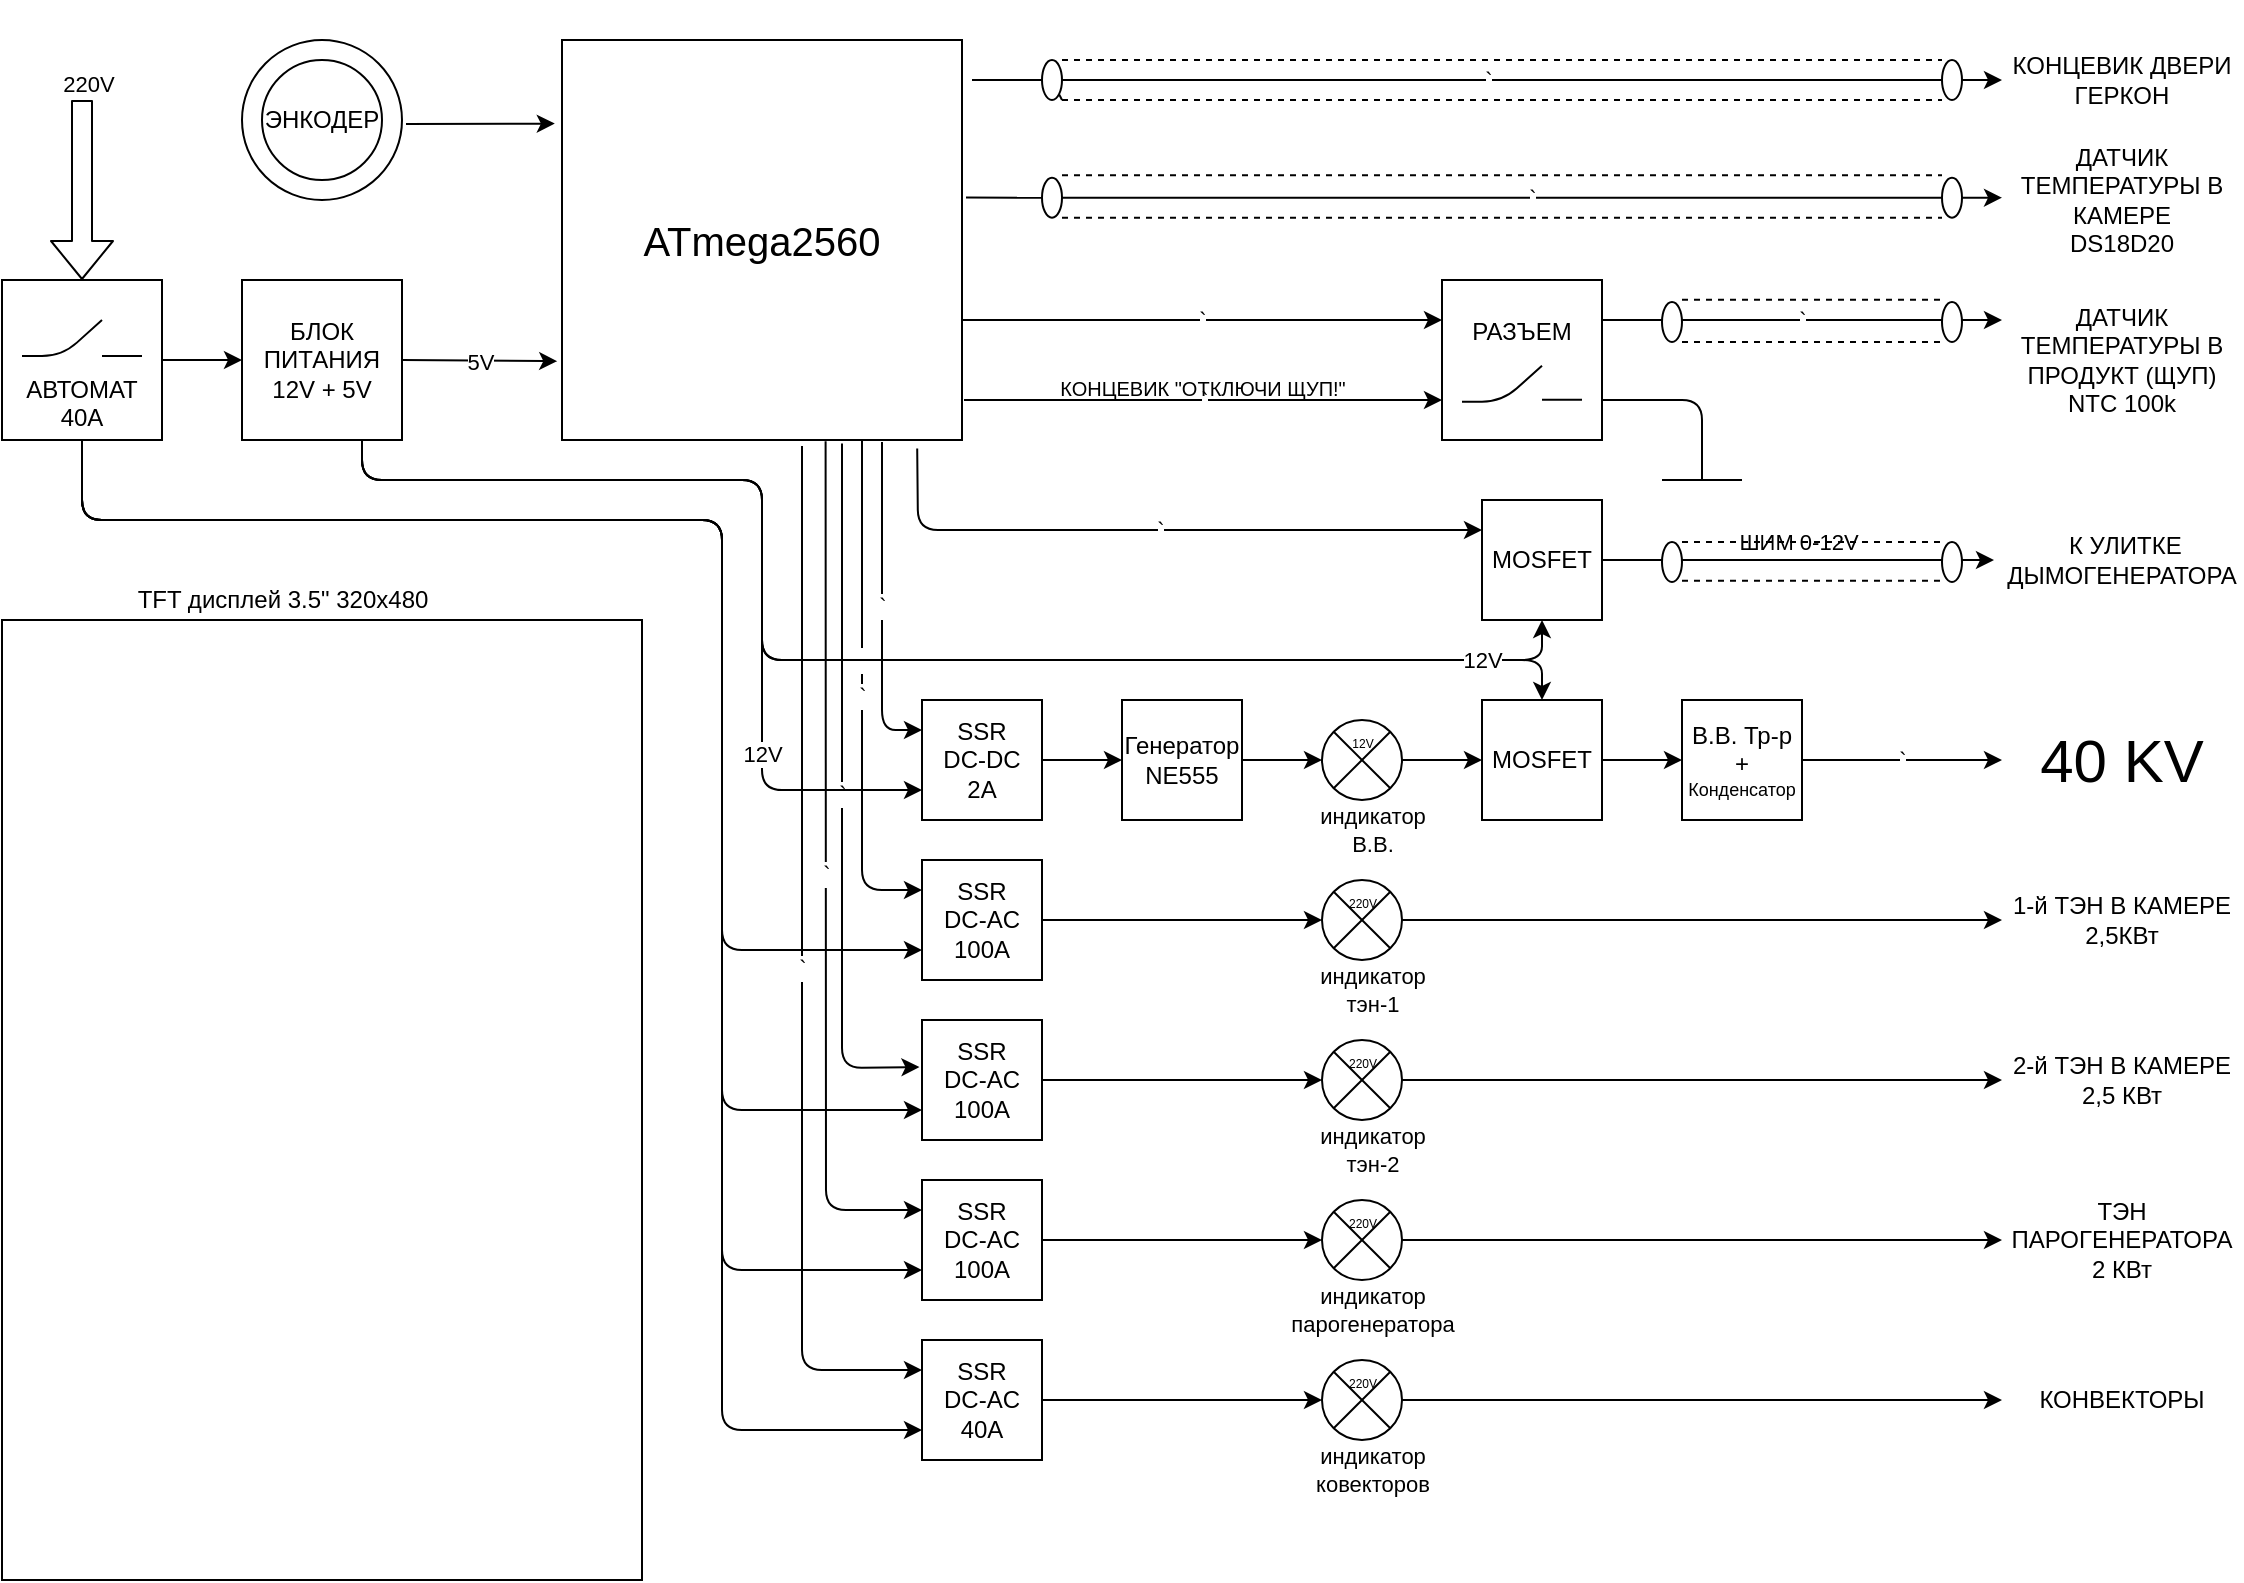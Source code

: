 <mxfile version="14.9.2" type="github">
  <diagram id="9jheEHDDxWndXmeWKkwG" name="Page-1">
    <mxGraphModel dx="1673" dy="840" grid="1" gridSize="10" guides="1" tooltips="1" connect="1" arrows="1" fold="1" page="1" pageScale="1" pageWidth="1169" pageHeight="827" math="0" shadow="0">
      <root>
        <mxCell id="0" />
        <mxCell id="1" parent="0" />
        <mxCell id="J9gdxeYjHLM6oxPjCNeX-1" value="&lt;div&gt;SSR&lt;/div&gt;&lt;div&gt;DC-AC&lt;/div&gt;&lt;div&gt;40A&lt;br&gt;&lt;/div&gt;" style="whiteSpace=wrap;html=1;aspect=fixed;" vertex="1" parent="1">
          <mxGeometry x="500" y="680" width="60" height="60" as="geometry" />
        </mxCell>
        <mxCell id="J9gdxeYjHLM6oxPjCNeX-32" value="&lt;div&gt;220V&lt;/div&gt;" style="edgeLabel;html=1;align=center;verticalAlign=middle;resizable=0;points=[];rotation=0;" vertex="1" connectable="0" parent="1">
          <mxGeometry x="60.003" y="50" as="geometry">
            <mxPoint x="23" y="2.0" as="offset" />
          </mxGeometry>
        </mxCell>
        <mxCell id="J9gdxeYjHLM6oxPjCNeX-36" value="" style="verticalLabelPosition=bottom;verticalAlign=top;html=1;shape=mxgraph.flowchart.or;" vertex="1" parent="1">
          <mxGeometry x="700" y="690" width="40" height="40" as="geometry" />
        </mxCell>
        <mxCell id="J9gdxeYjHLM6oxPjCNeX-37" value="&lt;div&gt;&lt;br&gt;&lt;/div&gt;&lt;div&gt;&lt;br&gt;&lt;/div&gt;&lt;div&gt;&lt;br&gt;&lt;/div&gt;&lt;div&gt;АВТОМАТ&lt;/div&gt;&lt;div&gt;40А&lt;br&gt;&lt;/div&gt;" style="whiteSpace=wrap;html=1;aspect=fixed;" vertex="1" parent="1">
          <mxGeometry x="40" y="150" width="80" height="80" as="geometry" />
        </mxCell>
        <mxCell id="J9gdxeYjHLM6oxPjCNeX-38" value="" style="endArrow=none;html=1;" edge="1" parent="1">
          <mxGeometry width="50" height="50" relative="1" as="geometry">
            <mxPoint x="50" y="188" as="sourcePoint" />
            <mxPoint x="90" y="170" as="targetPoint" />
            <Array as="points">
              <mxPoint x="70" y="188" />
            </Array>
          </mxGeometry>
        </mxCell>
        <mxCell id="J9gdxeYjHLM6oxPjCNeX-39" value="" style="endArrow=none;html=1;" edge="1" parent="1">
          <mxGeometry width="50" height="50" relative="1" as="geometry">
            <mxPoint x="90" y="188" as="sourcePoint" />
            <mxPoint x="110" y="188" as="targetPoint" />
            <Array as="points" />
          </mxGeometry>
        </mxCell>
        <mxCell id="J9gdxeYjHLM6oxPjCNeX-43" value="&lt;div&gt;БЛОК ПИТАНИЯ 12V + 5V&lt;/div&gt;" style="whiteSpace=wrap;html=1;aspect=fixed;" vertex="1" parent="1">
          <mxGeometry x="160" y="150" width="80" height="80" as="geometry" />
        </mxCell>
        <mxCell id="J9gdxeYjHLM6oxPjCNeX-44" value="&lt;div&gt;&lt;br&gt;&lt;/div&gt;&lt;div&gt;&lt;br&gt;&lt;/div&gt;&lt;div&gt;РАЗЪЕМ&lt;/div&gt;&lt;div&gt;&lt;br&gt;&lt;/div&gt;&lt;div&gt;&lt;br&gt;&lt;/div&gt;&lt;div&gt;&lt;br&gt;&lt;/div&gt;&lt;div&gt;&lt;br&gt;&lt;/div&gt;" style="whiteSpace=wrap;html=1;aspect=fixed;" vertex="1" parent="1">
          <mxGeometry x="760" y="150" width="80" height="80" as="geometry" />
        </mxCell>
        <mxCell id="J9gdxeYjHLM6oxPjCNeX-45" value="" style="endArrow=none;html=1;" edge="1" parent="1">
          <mxGeometry width="50" height="50" relative="1" as="geometry">
            <mxPoint x="770" y="210.82" as="sourcePoint" />
            <mxPoint x="810" y="192.82" as="targetPoint" />
            <Array as="points">
              <mxPoint x="790" y="210.82" />
            </Array>
          </mxGeometry>
        </mxCell>
        <mxCell id="J9gdxeYjHLM6oxPjCNeX-46" value="" style="endArrow=none;html=1;" edge="1" parent="1">
          <mxGeometry width="50" height="50" relative="1" as="geometry">
            <mxPoint x="810" y="209.82" as="sourcePoint" />
            <mxPoint x="830" y="209.82" as="targetPoint" />
            <Array as="points" />
          </mxGeometry>
        </mxCell>
        <mxCell id="J9gdxeYjHLM6oxPjCNeX-54" value="" style="endArrow=classic;html=1;exitX=1;exitY=0.5;exitDx=0;exitDy=0;entryX=0;entryY=0.5;entryDx=0;entryDy=0;entryPerimeter=0;" edge="1" parent="1" source="J9gdxeYjHLM6oxPjCNeX-1" target="J9gdxeYjHLM6oxPjCNeX-36">
          <mxGeometry width="50" height="50" relative="1" as="geometry">
            <mxPoint x="550" y="440" as="sourcePoint" />
            <mxPoint x="600" y="390" as="targetPoint" />
          </mxGeometry>
        </mxCell>
        <mxCell id="J9gdxeYjHLM6oxPjCNeX-55" value="" style="endArrow=classic;html=1;exitX=1;exitY=0.5;exitDx=0;exitDy=0;exitPerimeter=0;entryX=0;entryY=0.5;entryDx=0;entryDy=0;" edge="1" parent="1" source="J9gdxeYjHLM6oxPjCNeX-36" target="J9gdxeYjHLM6oxPjCNeX-82">
          <mxGeometry width="50" height="50" relative="1" as="geometry">
            <mxPoint x="550" y="440" as="sourcePoint" />
            <mxPoint x="1040" y="760" as="targetPoint" />
          </mxGeometry>
        </mxCell>
        <mxCell id="J9gdxeYjHLM6oxPjCNeX-56" value="&lt;div&gt;SSR&lt;/div&gt;&lt;div&gt;DC-AC&lt;/div&gt;&lt;div&gt;100A&lt;br&gt;&lt;/div&gt;" style="whiteSpace=wrap;html=1;aspect=fixed;" vertex="1" parent="1">
          <mxGeometry x="500" y="600" width="60" height="60" as="geometry" />
        </mxCell>
        <mxCell id="J9gdxeYjHLM6oxPjCNeX-57" value="" style="verticalLabelPosition=bottom;verticalAlign=top;html=1;shape=mxgraph.flowchart.or;" vertex="1" parent="1">
          <mxGeometry x="700" y="610" width="40" height="40" as="geometry" />
        </mxCell>
        <mxCell id="J9gdxeYjHLM6oxPjCNeX-58" value="" style="endArrow=classic;html=1;exitX=1;exitY=0.5;exitDx=0;exitDy=0;entryX=0;entryY=0.5;entryDx=0;entryDy=0;entryPerimeter=0;" edge="1" parent="1" source="J9gdxeYjHLM6oxPjCNeX-56" target="J9gdxeYjHLM6oxPjCNeX-57">
          <mxGeometry width="50" height="50" relative="1" as="geometry">
            <mxPoint x="460" y="350" as="sourcePoint" />
            <mxPoint x="510" y="300" as="targetPoint" />
          </mxGeometry>
        </mxCell>
        <mxCell id="J9gdxeYjHLM6oxPjCNeX-59" value="" style="endArrow=classic;html=1;exitX=1;exitY=0.5;exitDx=0;exitDy=0;exitPerimeter=0;entryX=0;entryY=0.5;entryDx=0;entryDy=0;" edge="1" parent="1" source="J9gdxeYjHLM6oxPjCNeX-57" target="J9gdxeYjHLM6oxPjCNeX-83">
          <mxGeometry width="50" height="50" relative="1" as="geometry">
            <mxPoint x="460" y="350" as="sourcePoint" />
            <mxPoint x="1040" y="670" as="targetPoint" />
          </mxGeometry>
        </mxCell>
        <mxCell id="J9gdxeYjHLM6oxPjCNeX-60" value="&lt;div&gt;SSR&lt;/div&gt;&lt;div&gt;DC-AC&lt;/div&gt;&lt;div&gt;100A&lt;br&gt;&lt;/div&gt;" style="whiteSpace=wrap;html=1;aspect=fixed;" vertex="1" parent="1">
          <mxGeometry x="500" y="520" width="60" height="60" as="geometry" />
        </mxCell>
        <mxCell id="J9gdxeYjHLM6oxPjCNeX-61" value="" style="verticalLabelPosition=bottom;verticalAlign=top;html=1;shape=mxgraph.flowchart.or;" vertex="1" parent="1">
          <mxGeometry x="700" y="530" width="40" height="40" as="geometry" />
        </mxCell>
        <mxCell id="J9gdxeYjHLM6oxPjCNeX-62" value="" style="endArrow=classic;html=1;exitX=1;exitY=0.5;exitDx=0;exitDy=0;entryX=0;entryY=0.5;entryDx=0;entryDy=0;entryPerimeter=0;" edge="1" parent="1" source="J9gdxeYjHLM6oxPjCNeX-60" target="J9gdxeYjHLM6oxPjCNeX-61">
          <mxGeometry width="50" height="50" relative="1" as="geometry">
            <mxPoint x="375" y="260" as="sourcePoint" />
            <mxPoint x="425" y="210" as="targetPoint" />
          </mxGeometry>
        </mxCell>
        <mxCell id="J9gdxeYjHLM6oxPjCNeX-63" value="" style="endArrow=classic;html=1;exitX=1;exitY=0.5;exitDx=0;exitDy=0;exitPerimeter=0;entryX=0;entryY=0.5;entryDx=0;entryDy=0;" edge="1" parent="1" source="J9gdxeYjHLM6oxPjCNeX-61" target="J9gdxeYjHLM6oxPjCNeX-80">
          <mxGeometry width="50" height="50" relative="1" as="geometry">
            <mxPoint x="375" y="260" as="sourcePoint" />
            <mxPoint x="1040" y="580" as="targetPoint" />
          </mxGeometry>
        </mxCell>
        <mxCell id="J9gdxeYjHLM6oxPjCNeX-64" value="&lt;div&gt;SSR&lt;/div&gt;&lt;div&gt;DC-AC&lt;/div&gt;&lt;div&gt;100A&lt;br&gt;&lt;/div&gt;" style="whiteSpace=wrap;html=1;aspect=fixed;" vertex="1" parent="1">
          <mxGeometry x="500" y="440" width="60" height="60" as="geometry" />
        </mxCell>
        <mxCell id="J9gdxeYjHLM6oxPjCNeX-65" value="" style="verticalLabelPosition=bottom;verticalAlign=top;html=1;shape=mxgraph.flowchart.or;" vertex="1" parent="1">
          <mxGeometry x="700" y="450" width="40" height="40" as="geometry" />
        </mxCell>
        <mxCell id="J9gdxeYjHLM6oxPjCNeX-66" value="" style="endArrow=classic;html=1;exitX=1;exitY=0.5;exitDx=0;exitDy=0;entryX=0;entryY=0.5;entryDx=0;entryDy=0;entryPerimeter=0;" edge="1" parent="1" source="J9gdxeYjHLM6oxPjCNeX-64" target="J9gdxeYjHLM6oxPjCNeX-65">
          <mxGeometry width="50" height="50" relative="1" as="geometry">
            <mxPoint x="290" y="170" as="sourcePoint" />
            <mxPoint x="340" y="120" as="targetPoint" />
          </mxGeometry>
        </mxCell>
        <mxCell id="J9gdxeYjHLM6oxPjCNeX-67" value="" style="endArrow=classic;html=1;exitX=1;exitY=0.5;exitDx=0;exitDy=0;exitPerimeter=0;entryX=0;entryY=0.5;entryDx=0;entryDy=0;" edge="1" parent="1" source="J9gdxeYjHLM6oxPjCNeX-65" target="J9gdxeYjHLM6oxPjCNeX-81">
          <mxGeometry width="50" height="50" relative="1" as="geometry">
            <mxPoint x="290" y="170" as="sourcePoint" />
            <mxPoint x="1040" y="490" as="targetPoint" />
          </mxGeometry>
        </mxCell>
        <mxCell id="J9gdxeYjHLM6oxPjCNeX-68" value="&lt;div&gt;SSR&lt;/div&gt;&lt;div&gt;DC-DC&lt;/div&gt;&lt;div&gt;2A&lt;br&gt;&lt;/div&gt;" style="whiteSpace=wrap;html=1;aspect=fixed;" vertex="1" parent="1">
          <mxGeometry x="500" y="360" width="60" height="60" as="geometry" />
        </mxCell>
        <mxCell id="J9gdxeYjHLM6oxPjCNeX-69" value="" style="verticalLabelPosition=bottom;verticalAlign=top;html=1;shape=mxgraph.flowchart.or;" vertex="1" parent="1">
          <mxGeometry x="700" y="370" width="40" height="40" as="geometry" />
        </mxCell>
        <mxCell id="J9gdxeYjHLM6oxPjCNeX-70" value="" style="endArrow=classic;html=1;exitX=1;exitY=0.5;exitDx=0;exitDy=0;entryX=0;entryY=0.5;entryDx=0;entryDy=0;" edge="1" parent="1" source="J9gdxeYjHLM6oxPjCNeX-68" target="J9gdxeYjHLM6oxPjCNeX-175">
          <mxGeometry width="50" height="50" relative="1" as="geometry">
            <mxPoint x="270" y="80" as="sourcePoint" />
            <mxPoint x="590" y="360" as="targetPoint" />
          </mxGeometry>
        </mxCell>
        <mxCell id="J9gdxeYjHLM6oxPjCNeX-71" value="" style="endArrow=classic;html=1;exitX=1;exitY=0.5;exitDx=0;exitDy=0;exitPerimeter=0;entryX=0;entryY=0.5;entryDx=0;entryDy=0;" edge="1" parent="1" source="J9gdxeYjHLM6oxPjCNeX-69" target="J9gdxeYjHLM6oxPjCNeX-72">
          <mxGeometry width="50" height="50" relative="1" as="geometry">
            <mxPoint x="200" y="80" as="sourcePoint" />
            <mxPoint x="690.0" y="400" as="targetPoint" />
          </mxGeometry>
        </mxCell>
        <mxCell id="J9gdxeYjHLM6oxPjCNeX-177" value="" style="edgeStyle=orthogonalEdgeStyle;rounded=0;orthogonalLoop=1;jettySize=auto;html=1;" edge="1" parent="1" source="J9gdxeYjHLM6oxPjCNeX-72" target="J9gdxeYjHLM6oxPjCNeX-73">
          <mxGeometry relative="1" as="geometry" />
        </mxCell>
        <mxCell id="J9gdxeYjHLM6oxPjCNeX-72" value="MOSFET" style="whiteSpace=wrap;html=1;aspect=fixed;" vertex="1" parent="1">
          <mxGeometry x="780" y="360" width="60" height="60" as="geometry" />
        </mxCell>
        <mxCell id="J9gdxeYjHLM6oxPjCNeX-73" value="&lt;div&gt;&lt;font style=&quot;font-size: 12px&quot;&gt;В.В. Тр-р&lt;/font&gt;&lt;/div&gt;&lt;div&gt;&lt;font style=&quot;font-size: 12px&quot;&gt;+&lt;/font&gt;&lt;/div&gt;&lt;div style=&quot;font-size: 9px&quot;&gt;&lt;font style=&quot;font-size: 9px&quot;&gt;Конденсатор&lt;/font&gt;&lt;/div&gt;" style="whiteSpace=wrap;html=1;aspect=fixed;" vertex="1" parent="1">
          <mxGeometry x="880" y="360" width="60" height="60" as="geometry" />
        </mxCell>
        <mxCell id="J9gdxeYjHLM6oxPjCNeX-75" value="`" style="endArrow=classic;html=1;entryX=0;entryY=0.5;entryDx=0;entryDy=0;exitX=1;exitY=0.5;exitDx=0;exitDy=0;" edge="1" parent="1" source="J9gdxeYjHLM6oxPjCNeX-73" target="J9gdxeYjHLM6oxPjCNeX-76">
          <mxGeometry width="50" height="50" relative="1" as="geometry">
            <mxPoint x="960.0" y="399.41" as="sourcePoint" />
            <mxPoint x="1040.0" y="400" as="targetPoint" />
          </mxGeometry>
        </mxCell>
        <mxCell id="J9gdxeYjHLM6oxPjCNeX-76" value="&lt;font style=&quot;font-size: 30px&quot;&gt;40 KV&lt;/font&gt;" style="text;html=1;strokeColor=none;fillColor=none;align=center;verticalAlign=middle;whiteSpace=wrap;rounded=0;" vertex="1" parent="1">
          <mxGeometry x="1040" y="350" width="120" height="80" as="geometry" />
        </mxCell>
        <mxCell id="J9gdxeYjHLM6oxPjCNeX-77" value="&lt;div&gt;MOSFET&lt;/div&gt;" style="whiteSpace=wrap;html=1;aspect=fixed;" vertex="1" parent="1">
          <mxGeometry x="780" y="260" width="60" height="60" as="geometry" />
        </mxCell>
        <mxCell id="J9gdxeYjHLM6oxPjCNeX-78" value="&lt;font style=&quot;font-size: 12px&quot;&gt;&amp;nbsp;К УЛИТКЕ ДЫМОГЕНЕРАТОРА&lt;/font&gt;" style="text;html=1;strokeColor=none;fillColor=none;align=center;verticalAlign=middle;whiteSpace=wrap;rounded=0;" vertex="1" parent="1">
          <mxGeometry x="1040" y="250" width="120" height="80" as="geometry" />
        </mxCell>
        <mxCell id="J9gdxeYjHLM6oxPjCNeX-80" value="2-й ТЭН В КАМЕРЕ 2,5 КВт" style="text;html=1;strokeColor=none;fillColor=none;align=center;verticalAlign=middle;whiteSpace=wrap;rounded=0;" vertex="1" parent="1">
          <mxGeometry x="1040" y="510" width="120" height="80" as="geometry" />
        </mxCell>
        <mxCell id="J9gdxeYjHLM6oxPjCNeX-81" value="1-й ТЭН В КАМЕРЕ 2,5КВт" style="text;html=1;strokeColor=none;fillColor=none;align=center;verticalAlign=middle;whiteSpace=wrap;rounded=0;" vertex="1" parent="1">
          <mxGeometry x="1040" y="430" width="120" height="80" as="geometry" />
        </mxCell>
        <mxCell id="J9gdxeYjHLM6oxPjCNeX-82" value="КОНВЕКТОРЫ" style="text;html=1;strokeColor=none;fillColor=none;align=center;verticalAlign=middle;whiteSpace=wrap;rounded=0;" vertex="1" parent="1">
          <mxGeometry x="1040" y="670" width="120" height="80" as="geometry" />
        </mxCell>
        <mxCell id="J9gdxeYjHLM6oxPjCNeX-83" value="ТЭН ПАРОГЕНЕРАТОРА 2 КВт" style="text;html=1;strokeColor=none;fillColor=none;align=center;verticalAlign=middle;whiteSpace=wrap;rounded=0;" vertex="1" parent="1">
          <mxGeometry x="1040" y="590" width="120" height="80" as="geometry" />
        </mxCell>
        <mxCell id="J9gdxeYjHLM6oxPjCNeX-84" value="&lt;div&gt;&lt;font style=&quot;font-size: 12px&quot;&gt;ДАТЧИК ТЕМПЕРАТУРЫ В ПРОДУКТ (ЩУП)&lt;/font&gt;&lt;/div&gt;NTC 100k" style="text;html=1;strokeColor=none;fillColor=none;align=center;verticalAlign=middle;whiteSpace=wrap;rounded=0;" vertex="1" parent="1">
          <mxGeometry x="1040" y="150" width="120" height="80" as="geometry" />
        </mxCell>
        <mxCell id="J9gdxeYjHLM6oxPjCNeX-85" value="&lt;div&gt;ДАТЧИК ТЕМПЕРАТУРЫ В КАМЕРЕ&lt;/div&gt;&lt;div&gt;DS18D20&lt;br&gt;&lt;/div&gt;" style="text;html=1;strokeColor=none;fillColor=none;align=center;verticalAlign=middle;whiteSpace=wrap;rounded=0;" vertex="1" parent="1">
          <mxGeometry x="1040" y="70" width="120" height="80" as="geometry" />
        </mxCell>
        <mxCell id="J9gdxeYjHLM6oxPjCNeX-86" value="`" style="endArrow=classic;html=1;entryX=0;entryY=0.25;entryDx=0;entryDy=0;exitX=1;exitY=0.25;exitDx=0;exitDy=0;" edge="1" parent="1" source="J9gdxeYjHLM6oxPjCNeX-44" target="J9gdxeYjHLM6oxPjCNeX-84">
          <mxGeometry width="50" height="50" relative="1" as="geometry">
            <mxPoint x="810.0" y="98.82" as="sourcePoint" />
            <mxPoint x="1010.0" y="99.38" as="targetPoint" />
          </mxGeometry>
        </mxCell>
        <mxCell id="J9gdxeYjHLM6oxPjCNeX-87" value="" style="endArrow=none;html=1;exitX=1;exitY=0.75;exitDx=0;exitDy=0;" edge="1" parent="1" source="J9gdxeYjHLM6oxPjCNeX-44">
          <mxGeometry width="50" height="50" relative="1" as="geometry">
            <mxPoint x="860" y="230" as="sourcePoint" />
            <mxPoint x="890" y="250" as="targetPoint" />
            <Array as="points">
              <mxPoint x="890" y="210" />
            </Array>
          </mxGeometry>
        </mxCell>
        <mxCell id="J9gdxeYjHLM6oxPjCNeX-88" value="" style="endArrow=none;html=1;" edge="1" parent="1">
          <mxGeometry width="50" height="50" relative="1" as="geometry">
            <mxPoint x="870" y="250" as="sourcePoint" />
            <mxPoint x="910" y="250" as="targetPoint" />
          </mxGeometry>
        </mxCell>
        <mxCell id="J9gdxeYjHLM6oxPjCNeX-99" value="&lt;font style=&quot;font-size: 20px&quot;&gt;ATmega2560&lt;/font&gt;" style="whiteSpace=wrap;html=1;aspect=fixed;" vertex="1" parent="1">
          <mxGeometry x="320" y="30" width="200" height="200" as="geometry" />
        </mxCell>
        <mxCell id="J9gdxeYjHLM6oxPjCNeX-100" value="`" style="endArrow=classic;html=1;entryX=0;entryY=0.5;entryDx=0;entryDy=0;startArrow=none;" edge="1" parent="1" source="J9gdxeYjHLM6oxPjCNeX-158">
          <mxGeometry width="50" height="50" relative="1" as="geometry">
            <mxPoint x="522" y="108.82" as="sourcePoint" />
            <mxPoint x="1040.0" y="108.82" as="targetPoint" />
          </mxGeometry>
        </mxCell>
        <mxCell id="J9gdxeYjHLM6oxPjCNeX-102" value="`" style="endArrow=classic;html=1;entryX=0;entryY=0.5;entryDx=0;entryDy=0;" edge="1" parent="1">
          <mxGeometry width="50" height="50" relative="1" as="geometry">
            <mxPoint x="525" y="50" as="sourcePoint" />
            <mxPoint x="1040.0" y="50.0" as="targetPoint" />
          </mxGeometry>
        </mxCell>
        <mxCell id="J9gdxeYjHLM6oxPjCNeX-103" value="&lt;div&gt;КОНЦЕВИК ДВЕРИ&lt;/div&gt;&lt;div&gt;ГЕРКОН&lt;br&gt;&lt;/div&gt;" style="text;html=1;strokeColor=none;fillColor=none;align=center;verticalAlign=middle;whiteSpace=wrap;rounded=0;" vertex="1" parent="1">
          <mxGeometry x="1040" y="10" width="120" height="80" as="geometry" />
        </mxCell>
        <mxCell id="J9gdxeYjHLM6oxPjCNeX-106" value="`" style="endArrow=classic;html=1;entryX=0;entryY=0.25;entryDx=0;entryDy=0;" edge="1" parent="1" target="J9gdxeYjHLM6oxPjCNeX-44">
          <mxGeometry width="50" height="50" relative="1" as="geometry">
            <mxPoint x="520" y="170" as="sourcePoint" />
            <mxPoint x="710.0" y="170.0" as="targetPoint" />
          </mxGeometry>
        </mxCell>
        <mxCell id="J9gdxeYjHLM6oxPjCNeX-107" value="`" style="endArrow=classic;html=1;entryX=0;entryY=0.75;entryDx=0;entryDy=0;" edge="1" parent="1" target="J9gdxeYjHLM6oxPjCNeX-44">
          <mxGeometry width="50" height="50" relative="1" as="geometry">
            <mxPoint x="521" y="210" as="sourcePoint" />
            <mxPoint x="730.0" y="220.56" as="targetPoint" />
          </mxGeometry>
        </mxCell>
        <mxCell id="J9gdxeYjHLM6oxPjCNeX-108" value="`" style="endArrow=classic;html=1;entryX=0;entryY=0.25;entryDx=0;entryDy=0;exitX=0.888;exitY=1.021;exitDx=0;exitDy=0;exitPerimeter=0;" edge="1" parent="1" source="J9gdxeYjHLM6oxPjCNeX-99" target="J9gdxeYjHLM6oxPjCNeX-77">
          <mxGeometry width="50" height="50" relative="1" as="geometry">
            <mxPoint x="511.2" y="299.41" as="sourcePoint" />
            <mxPoint x="750.0" y="299.43" as="targetPoint" />
            <Array as="points">
              <mxPoint x="498" y="275" />
            </Array>
          </mxGeometry>
        </mxCell>
        <mxCell id="J9gdxeYjHLM6oxPjCNeX-109" value="`" style="endArrow=classic;html=1;entryX=0;entryY=0.25;entryDx=0;entryDy=0;" edge="1" parent="1" target="J9gdxeYjHLM6oxPjCNeX-68">
          <mxGeometry width="50" height="50" relative="1" as="geometry">
            <mxPoint x="480" y="231" as="sourcePoint" />
            <mxPoint x="368.8" y="410.02" as="targetPoint" />
            <Array as="points">
              <mxPoint x="480" y="375" />
            </Array>
          </mxGeometry>
        </mxCell>
        <mxCell id="J9gdxeYjHLM6oxPjCNeX-110" value="`" style="endArrow=classic;html=1;entryX=0;entryY=0.25;entryDx=0;entryDy=0;exitX=0.75;exitY=1;exitDx=0;exitDy=0;" edge="1" parent="1" source="J9gdxeYjHLM6oxPjCNeX-99" target="J9gdxeYjHLM6oxPjCNeX-64">
          <mxGeometry width="50" height="50" relative="1" as="geometry">
            <mxPoint x="100.0" y="530.0" as="sourcePoint" />
            <mxPoint x="338.8" y="530.02" as="targetPoint" />
            <Array as="points">
              <mxPoint x="470" y="455" />
            </Array>
          </mxGeometry>
        </mxCell>
        <mxCell id="J9gdxeYjHLM6oxPjCNeX-111" value="`" style="endArrow=classic;html=1;entryX=-0.021;entryY=0.392;entryDx=0;entryDy=0;exitX=0.7;exitY=1.009;exitDx=0;exitDy=0;exitPerimeter=0;entryPerimeter=0;" edge="1" parent="1" source="J9gdxeYjHLM6oxPjCNeX-99" target="J9gdxeYjHLM6oxPjCNeX-60">
          <mxGeometry width="50" height="50" relative="1" as="geometry">
            <mxPoint x="240.0" y="579.41" as="sourcePoint" />
            <mxPoint x="478.8" y="579.43" as="targetPoint" />
            <Array as="points">
              <mxPoint x="460" y="544" />
            </Array>
          </mxGeometry>
        </mxCell>
        <mxCell id="J9gdxeYjHLM6oxPjCNeX-112" value="`" style="endArrow=classic;html=1;entryX=0;entryY=0.25;entryDx=0;entryDy=0;exitX=0.659;exitY=1.003;exitDx=0;exitDy=0;exitPerimeter=0;" edge="1" parent="1" source="J9gdxeYjHLM6oxPjCNeX-99" target="J9gdxeYjHLM6oxPjCNeX-56">
          <mxGeometry width="50" height="50" relative="1" as="geometry">
            <mxPoint x="281.2" y="669.41" as="sourcePoint" />
            <mxPoint x="520.0" y="669.43" as="targetPoint" />
            <Array as="points">
              <mxPoint x="452" y="615" />
            </Array>
          </mxGeometry>
        </mxCell>
        <mxCell id="J9gdxeYjHLM6oxPjCNeX-113" value="`" style="endArrow=classic;html=1;entryX=0;entryY=0.25;entryDx=0;entryDy=0;exitX=0.6;exitY=1.015;exitDx=0;exitDy=0;exitPerimeter=0;" edge="1" parent="1" source="J9gdxeYjHLM6oxPjCNeX-99" target="J9gdxeYjHLM6oxPjCNeX-1">
          <mxGeometry width="50" height="50" relative="1" as="geometry">
            <mxPoint x="500.0" y="759.41" as="sourcePoint" />
            <mxPoint x="738.8" y="759.43" as="targetPoint" />
            <Array as="points">
              <mxPoint x="440" y="695" />
            </Array>
          </mxGeometry>
        </mxCell>
        <mxCell id="J9gdxeYjHLM6oxPjCNeX-120" value="" style="endArrow=classic;html=1;exitX=1;exitY=0.5;exitDx=0;exitDy=0;entryX=-0.012;entryY=0.803;entryDx=0;entryDy=0;entryPerimeter=0;" edge="1" parent="1" source="J9gdxeYjHLM6oxPjCNeX-43" target="J9gdxeYjHLM6oxPjCNeX-99">
          <mxGeometry relative="1" as="geometry">
            <mxPoint x="230" y="340" as="sourcePoint" />
            <mxPoint x="300" y="170" as="targetPoint" />
            <Array as="points" />
          </mxGeometry>
        </mxCell>
        <mxCell id="J9gdxeYjHLM6oxPjCNeX-121" value="5V" style="edgeLabel;resizable=0;html=1;align=center;verticalAlign=middle;" connectable="0" vertex="1" parent="J9gdxeYjHLM6oxPjCNeX-120">
          <mxGeometry relative="1" as="geometry" />
        </mxCell>
        <mxCell id="J9gdxeYjHLM6oxPjCNeX-123" value="" style="endArrow=classic;html=1;entryX=0;entryY=0.75;entryDx=0;entryDy=0;exitX=0.75;exitY=1;exitDx=0;exitDy=0;" edge="1" parent="1" source="J9gdxeYjHLM6oxPjCNeX-43" target="J9gdxeYjHLM6oxPjCNeX-68">
          <mxGeometry relative="1" as="geometry">
            <mxPoint x="200" y="310" as="sourcePoint" />
            <mxPoint x="277.6" y="399.41" as="targetPoint" />
            <Array as="points">
              <mxPoint x="220" y="250" />
              <mxPoint x="420" y="250" />
              <mxPoint x="420" y="405" />
            </Array>
          </mxGeometry>
        </mxCell>
        <mxCell id="J9gdxeYjHLM6oxPjCNeX-124" value="12V" style="edgeLabel;resizable=0;html=1;align=center;verticalAlign=middle;" connectable="0" vertex="1" parent="J9gdxeYjHLM6oxPjCNeX-123">
          <mxGeometry relative="1" as="geometry">
            <mxPoint y="129" as="offset" />
          </mxGeometry>
        </mxCell>
        <mxCell id="J9gdxeYjHLM6oxPjCNeX-125" value="" style="endArrow=classic;html=1;exitX=0.75;exitY=1;exitDx=0;exitDy=0;entryX=0.5;entryY=1;entryDx=0;entryDy=0;" edge="1" parent="1" source="J9gdxeYjHLM6oxPjCNeX-43" target="J9gdxeYjHLM6oxPjCNeX-77">
          <mxGeometry relative="1" as="geometry">
            <mxPoint x="560" y="320" as="sourcePoint" />
            <mxPoint x="750" y="340" as="targetPoint" />
            <Array as="points">
              <mxPoint x="220" y="250" />
              <mxPoint x="420" y="250" />
              <mxPoint x="420" y="340" />
              <mxPoint x="810" y="340" />
            </Array>
          </mxGeometry>
        </mxCell>
        <mxCell id="J9gdxeYjHLM6oxPjCNeX-126" value="&amp;nbsp;" style="edgeLabel;resizable=0;html=1;align=center;verticalAlign=middle;" connectable="0" vertex="1" parent="J9gdxeYjHLM6oxPjCNeX-125">
          <mxGeometry relative="1" as="geometry" />
        </mxCell>
        <mxCell id="J9gdxeYjHLM6oxPjCNeX-127" value="" style="endArrow=classic;html=1;entryX=0.5;entryY=0;entryDx=0;entryDy=0;exitX=0.75;exitY=1;exitDx=0;exitDy=0;" edge="1" parent="1" source="J9gdxeYjHLM6oxPjCNeX-43" target="J9gdxeYjHLM6oxPjCNeX-72">
          <mxGeometry relative="1" as="geometry">
            <mxPoint x="200" y="312" as="sourcePoint" />
            <mxPoint x="637.6" y="340" as="targetPoint" />
            <Array as="points">
              <mxPoint x="220" y="250" />
              <mxPoint x="420" y="250" />
              <mxPoint x="420" y="340" />
              <mxPoint x="810" y="340" />
            </Array>
          </mxGeometry>
        </mxCell>
        <mxCell id="J9gdxeYjHLM6oxPjCNeX-128" value="12V" style="edgeLabel;resizable=0;html=1;align=center;verticalAlign=middle;" connectable="0" vertex="1" parent="J9gdxeYjHLM6oxPjCNeX-127">
          <mxGeometry relative="1" as="geometry">
            <mxPoint x="310" as="offset" />
          </mxGeometry>
        </mxCell>
        <mxCell id="J9gdxeYjHLM6oxPjCNeX-129" value="" style="endArrow=classic;html=1;exitX=1;exitY=0.5;exitDx=0;exitDy=0;" edge="1" parent="1" source="J9gdxeYjHLM6oxPjCNeX-77">
          <mxGeometry relative="1" as="geometry">
            <mxPoint x="530" y="420" as="sourcePoint" />
            <mxPoint x="1036" y="290" as="targetPoint" />
          </mxGeometry>
        </mxCell>
        <mxCell id="J9gdxeYjHLM6oxPjCNeX-130" value="ШИМ 0-12V" style="edgeLabel;resizable=0;html=1;align=center;verticalAlign=middle;" connectable="0" vertex="1" parent="J9gdxeYjHLM6oxPjCNeX-129">
          <mxGeometry relative="1" as="geometry">
            <mxPoint y="-9" as="offset" />
          </mxGeometry>
        </mxCell>
        <mxCell id="J9gdxeYjHLM6oxPjCNeX-132" value="" style="shape=flexArrow;endArrow=classic;html=1;entryX=0.5;entryY=0;entryDx=0;entryDy=0;" edge="1" parent="1" target="J9gdxeYjHLM6oxPjCNeX-37">
          <mxGeometry width="50" height="50" relative="1" as="geometry">
            <mxPoint x="80" y="60" as="sourcePoint" />
            <mxPoint x="150" y="45" as="targetPoint" />
          </mxGeometry>
        </mxCell>
        <mxCell id="J9gdxeYjHLM6oxPjCNeX-133" value="" style="endArrow=classic;html=1;entryX=0;entryY=0.5;entryDx=0;entryDy=0;exitX=1;exitY=0.5;exitDx=0;exitDy=0;" edge="1" parent="1" source="J9gdxeYjHLM6oxPjCNeX-37" target="J9gdxeYjHLM6oxPjCNeX-43">
          <mxGeometry width="50" height="50" relative="1" as="geometry">
            <mxPoint x="130" y="500" as="sourcePoint" />
            <mxPoint x="630" y="530" as="targetPoint" />
          </mxGeometry>
        </mxCell>
        <mxCell id="J9gdxeYjHLM6oxPjCNeX-134" value="" style="endArrow=classic;html=1;entryX=0;entryY=0.75;entryDx=0;entryDy=0;" edge="1" parent="1" target="J9gdxeYjHLM6oxPjCNeX-56">
          <mxGeometry relative="1" as="geometry">
            <mxPoint x="80" y="240" as="sourcePoint" />
            <mxPoint x="240" y="489.41" as="targetPoint" />
            <Array as="points">
              <mxPoint x="80" y="270" />
              <mxPoint x="400" y="270" />
              <mxPoint x="400" y="645" />
            </Array>
          </mxGeometry>
        </mxCell>
        <mxCell id="J9gdxeYjHLM6oxPjCNeX-137" value="" style="endArrow=classic;html=1;entryX=0;entryY=0.75;entryDx=0;entryDy=0;exitX=0.5;exitY=1;exitDx=0;exitDy=0;" edge="1" parent="1" source="J9gdxeYjHLM6oxPjCNeX-37" target="J9gdxeYjHLM6oxPjCNeX-64">
          <mxGeometry relative="1" as="geometry">
            <mxPoint x="120" y="240" as="sourcePoint" />
            <mxPoint x="250" y="499.41" as="targetPoint" />
            <Array as="points">
              <mxPoint x="80" y="270" />
              <mxPoint x="400" y="270" />
              <mxPoint x="400" y="485" />
            </Array>
          </mxGeometry>
        </mxCell>
        <mxCell id="J9gdxeYjHLM6oxPjCNeX-139" value="" style="endArrow=classic;html=1;entryX=0;entryY=0.75;entryDx=0;entryDy=0;exitX=0.5;exitY=1;exitDx=0;exitDy=0;" edge="1" parent="1" source="J9gdxeYjHLM6oxPjCNeX-37" target="J9gdxeYjHLM6oxPjCNeX-60">
          <mxGeometry relative="1" as="geometry">
            <mxPoint x="150" y="340" as="sourcePoint" />
            <mxPoint x="540" y="613.82" as="targetPoint" />
            <Array as="points">
              <mxPoint x="80" y="270" />
              <mxPoint x="400" y="270" />
              <mxPoint x="400" y="565" />
            </Array>
          </mxGeometry>
        </mxCell>
        <mxCell id="J9gdxeYjHLM6oxPjCNeX-141" value="" style="endArrow=classic;html=1;entryX=0;entryY=0.75;entryDx=0;entryDy=0;exitX=0.5;exitY=1;exitDx=0;exitDy=0;" edge="1" parent="1" source="J9gdxeYjHLM6oxPjCNeX-37" target="J9gdxeYjHLM6oxPjCNeX-1">
          <mxGeometry relative="1" as="geometry">
            <mxPoint x="100" y="330" as="sourcePoint" />
            <mxPoint x="270" y="519.41" as="targetPoint" />
            <Array as="points">
              <mxPoint x="80" y="270" />
              <mxPoint x="400" y="270" />
              <mxPoint x="400" y="725" />
            </Array>
          </mxGeometry>
        </mxCell>
        <mxCell id="J9gdxeYjHLM6oxPjCNeX-144" value="" style="endArrow=none;dashed=1;html=1;startArrow=none;" edge="1" parent="1">
          <mxGeometry width="50" height="50" relative="1" as="geometry">
            <mxPoint x="570" y="60" as="sourcePoint" />
            <mxPoint x="1010" y="60" as="targetPoint" />
          </mxGeometry>
        </mxCell>
        <mxCell id="J9gdxeYjHLM6oxPjCNeX-145" value="" style="endArrow=none;dashed=1;html=1;" edge="1" parent="1">
          <mxGeometry width="50" height="50" relative="1" as="geometry">
            <mxPoint x="570" y="40" as="sourcePoint" />
            <mxPoint x="1010.0" y="40" as="targetPoint" />
          </mxGeometry>
        </mxCell>
        <mxCell id="J9gdxeYjHLM6oxPjCNeX-146" value="" style="endArrow=none;dashed=1;html=1;" edge="1" parent="1">
          <mxGeometry width="50" height="50" relative="1" as="geometry">
            <mxPoint x="570" y="97.64" as="sourcePoint" />
            <mxPoint x="1010.0" y="97.64" as="targetPoint" />
          </mxGeometry>
        </mxCell>
        <mxCell id="J9gdxeYjHLM6oxPjCNeX-147" value="" style="endArrow=none;dashed=1;html=1;" edge="1" parent="1">
          <mxGeometry width="50" height="50" relative="1" as="geometry">
            <mxPoint x="570" y="118.82" as="sourcePoint" />
            <mxPoint x="1010.0" y="118.82" as="targetPoint" />
          </mxGeometry>
        </mxCell>
        <mxCell id="J9gdxeYjHLM6oxPjCNeX-148" value="" style="endArrow=none;dashed=1;html=1;" edge="1" parent="1">
          <mxGeometry width="50" height="50" relative="1" as="geometry">
            <mxPoint x="880" y="281" as="sourcePoint" />
            <mxPoint x="1010" y="281" as="targetPoint" />
          </mxGeometry>
        </mxCell>
        <mxCell id="J9gdxeYjHLM6oxPjCNeX-149" value="" style="endArrow=none;dashed=1;html=1;" edge="1" parent="1">
          <mxGeometry width="50" height="50" relative="1" as="geometry">
            <mxPoint x="880.0" y="300.41" as="sourcePoint" />
            <mxPoint x="1010.0" y="300.41" as="targetPoint" />
          </mxGeometry>
        </mxCell>
        <mxCell id="J9gdxeYjHLM6oxPjCNeX-150" value="" style="ellipse;whiteSpace=wrap;html=1;" vertex="1" parent="1">
          <mxGeometry x="870" y="161" width="10" height="20" as="geometry" />
        </mxCell>
        <mxCell id="J9gdxeYjHLM6oxPjCNeX-152" value="" style="endArrow=none;dashed=1;html=1;" edge="1" parent="1">
          <mxGeometry width="50" height="50" relative="1" as="geometry">
            <mxPoint x="570" y="60" as="sourcePoint" />
            <mxPoint x="568.536" y="57.071" as="targetPoint" />
          </mxGeometry>
        </mxCell>
        <mxCell id="J9gdxeYjHLM6oxPjCNeX-153" value="" style="ellipse;whiteSpace=wrap;html=1;" vertex="1" parent="1">
          <mxGeometry x="560" y="40" width="10" height="20" as="geometry" />
        </mxCell>
        <mxCell id="J9gdxeYjHLM6oxPjCNeX-154" value="" style="ellipse;whiteSpace=wrap;html=1;" vertex="1" parent="1">
          <mxGeometry x="1010" y="40" width="10" height="20" as="geometry" />
        </mxCell>
        <mxCell id="J9gdxeYjHLM6oxPjCNeX-155" value="" style="ellipse;whiteSpace=wrap;html=1;" vertex="1" parent="1">
          <mxGeometry x="870" y="281" width="10" height="20" as="geometry" />
        </mxCell>
        <mxCell id="J9gdxeYjHLM6oxPjCNeX-156" value="" style="ellipse;whiteSpace=wrap;html=1;" vertex="1" parent="1">
          <mxGeometry x="1010" y="281" width="10" height="20" as="geometry" />
        </mxCell>
        <mxCell id="J9gdxeYjHLM6oxPjCNeX-157" value="" style="ellipse;whiteSpace=wrap;html=1;" vertex="1" parent="1">
          <mxGeometry x="1010" y="98.82" width="10" height="20" as="geometry" />
        </mxCell>
        <mxCell id="J9gdxeYjHLM6oxPjCNeX-158" value="" style="ellipse;whiteSpace=wrap;html=1;" vertex="1" parent="1">
          <mxGeometry x="560" y="98.82" width="10" height="20" as="geometry" />
        </mxCell>
        <mxCell id="J9gdxeYjHLM6oxPjCNeX-159" value="" style="endArrow=none;html=1;entryX=0;entryY=0.5;entryDx=0;entryDy=0;exitX=1.01;exitY=0.394;exitDx=0;exitDy=0;exitPerimeter=0;" edge="1" parent="1" source="J9gdxeYjHLM6oxPjCNeX-99" target="J9gdxeYjHLM6oxPjCNeX-158">
          <mxGeometry width="50" height="50" relative="1" as="geometry">
            <mxPoint x="522" y="130" as="sourcePoint" />
            <mxPoint x="1040" y="130" as="targetPoint" />
          </mxGeometry>
        </mxCell>
        <mxCell id="J9gdxeYjHLM6oxPjCNeX-160" value="" style="endArrow=none;dashed=1;html=1;" edge="1" parent="1">
          <mxGeometry width="50" height="50" relative="1" as="geometry">
            <mxPoint x="880" y="181" as="sourcePoint" />
            <mxPoint x="1010" y="181" as="targetPoint" />
          </mxGeometry>
        </mxCell>
        <mxCell id="J9gdxeYjHLM6oxPjCNeX-161" value="" style="endArrow=none;dashed=1;html=1;" edge="1" parent="1">
          <mxGeometry width="50" height="50" relative="1" as="geometry">
            <mxPoint x="880" y="159.82" as="sourcePoint" />
            <mxPoint x="1010" y="159.82" as="targetPoint" />
          </mxGeometry>
        </mxCell>
        <mxCell id="J9gdxeYjHLM6oxPjCNeX-162" value="" style="ellipse;whiteSpace=wrap;html=1;" vertex="1" parent="1">
          <mxGeometry x="1010" y="161" width="10" height="20" as="geometry" />
        </mxCell>
        <mxCell id="J9gdxeYjHLM6oxPjCNeX-163" value="&lt;div style=&quot;font-size: 10px&quot;&gt;&lt;font style=&quot;font-size: 10px&quot;&gt;КОНЦЕВИК &quot;ОТКЛЮЧИ ЩУП!&quot;&lt;/font&gt;&lt;/div&gt;" style="text;html=1;align=center;verticalAlign=middle;resizable=0;points=[];autosize=1;strokeColor=none;" vertex="1" parent="1">
          <mxGeometry x="560" y="194" width="160" height="20" as="geometry" />
        </mxCell>
        <mxCell id="J9gdxeYjHLM6oxPjCNeX-164" value="&lt;div style=&quot;font-size: 11px&quot;&gt;&lt;font style=&quot;font-size: 11px&quot;&gt;индикатор&lt;/font&gt;&lt;/div&gt;&lt;div style=&quot;font-size: 11px&quot;&gt;&lt;font style=&quot;font-size: 11px&quot;&gt;В.В.&lt;/font&gt;&lt;/div&gt;" style="text;html=1;align=center;verticalAlign=middle;resizable=0;points=[];autosize=1;strokeColor=none;" vertex="1" parent="1">
          <mxGeometry x="690" y="410" width="70" height="30" as="geometry" />
        </mxCell>
        <mxCell id="J9gdxeYjHLM6oxPjCNeX-165" value="&lt;div style=&quot;font-size: 11px&quot;&gt;&lt;font style=&quot;font-size: 11px&quot;&gt;индикатор&lt;/font&gt;&lt;/div&gt;&lt;div style=&quot;font-size: 11px&quot;&gt;&lt;font style=&quot;font-size: 11px&quot;&gt;тэн-1&lt;/font&gt;&lt;/div&gt;" style="text;html=1;align=center;verticalAlign=middle;resizable=0;points=[];autosize=1;strokeColor=none;" vertex="1" parent="1">
          <mxGeometry x="690" y="490" width="70" height="30" as="geometry" />
        </mxCell>
        <mxCell id="J9gdxeYjHLM6oxPjCNeX-166" value="&lt;div style=&quot;font-size: 11px&quot;&gt;&lt;font style=&quot;font-size: 11px&quot;&gt;индикатор&lt;/font&gt;&lt;/div&gt;&lt;div style=&quot;font-size: 11px&quot;&gt;&lt;font style=&quot;font-size: 11px&quot;&gt;тэн-2&lt;/font&gt;&lt;/div&gt;" style="text;html=1;align=center;verticalAlign=middle;resizable=0;points=[];autosize=1;strokeColor=none;" vertex="1" parent="1">
          <mxGeometry x="690" y="570" width="70" height="30" as="geometry" />
        </mxCell>
        <mxCell id="J9gdxeYjHLM6oxPjCNeX-167" value="&lt;div style=&quot;font-size: 11px&quot;&gt;&lt;font style=&quot;font-size: 11px&quot;&gt;индикатор&lt;/font&gt;&lt;/div&gt;&lt;div style=&quot;font-size: 11px&quot;&gt;&lt;font style=&quot;font-size: 11px&quot;&gt;парогенератора&lt;br&gt;&lt;/font&gt;&lt;/div&gt;" style="text;html=1;align=center;verticalAlign=middle;resizable=0;points=[];autosize=1;strokeColor=none;" vertex="1" parent="1">
          <mxGeometry x="675" y="650" width="100" height="30" as="geometry" />
        </mxCell>
        <mxCell id="J9gdxeYjHLM6oxPjCNeX-168" value="&lt;div style=&quot;font-size: 11px&quot;&gt;&lt;font style=&quot;font-size: 11px&quot;&gt;индикатор&lt;/font&gt;&lt;/div&gt;&lt;div style=&quot;font-size: 11px&quot;&gt;&lt;font style=&quot;font-size: 11px&quot;&gt;ковекторов&lt;br&gt;&lt;/font&gt;&lt;/div&gt;" style="text;html=1;align=center;verticalAlign=middle;resizable=0;points=[];autosize=1;strokeColor=none;" vertex="1" parent="1">
          <mxGeometry x="690" y="730" width="70" height="30" as="geometry" />
        </mxCell>
        <mxCell id="J9gdxeYjHLM6oxPjCNeX-170" value="" style="endArrow=classic;html=1;entryX=-0.018;entryY=0.209;entryDx=0;entryDy=0;entryPerimeter=0;" edge="1" parent="1" target="J9gdxeYjHLM6oxPjCNeX-99">
          <mxGeometry width="50" height="50" relative="1" as="geometry">
            <mxPoint x="242" y="72" as="sourcePoint" />
            <mxPoint x="290" y="230" as="targetPoint" />
          </mxGeometry>
        </mxCell>
        <mxCell id="J9gdxeYjHLM6oxPjCNeX-171" value="" style="ellipse;whiteSpace=wrap;html=1;aspect=fixed;" vertex="1" parent="1">
          <mxGeometry x="160" y="30" width="80" height="80" as="geometry" />
        </mxCell>
        <mxCell id="J9gdxeYjHLM6oxPjCNeX-175" value="&lt;div&gt;Генератор&lt;/div&gt;&lt;div&gt;NE555&lt;/div&gt;" style="whiteSpace=wrap;html=1;aspect=fixed;" vertex="1" parent="1">
          <mxGeometry x="600" y="360" width="60" height="60" as="geometry" />
        </mxCell>
        <mxCell id="J9gdxeYjHLM6oxPjCNeX-178" value="" style="endArrow=classic;html=1;entryX=0;entryY=0.5;entryDx=0;entryDy=0;entryPerimeter=0;exitX=1;exitY=0.5;exitDx=0;exitDy=0;" edge="1" parent="1" source="J9gdxeYjHLM6oxPjCNeX-175" target="J9gdxeYjHLM6oxPjCNeX-69">
          <mxGeometry width="50" height="50" relative="1" as="geometry">
            <mxPoint x="500" y="430" as="sourcePoint" />
            <mxPoint x="550" y="380" as="targetPoint" />
          </mxGeometry>
        </mxCell>
        <mxCell id="J9gdxeYjHLM6oxPjCNeX-187" value="" style="rounded=0;whiteSpace=wrap;html=1;" vertex="1" parent="1">
          <mxGeometry x="40" y="320" width="320" height="480" as="geometry" />
        </mxCell>
        <mxCell id="J9gdxeYjHLM6oxPjCNeX-189" value="&lt;span style=&quot;font-family: &amp;#34;arial&amp;#34;&quot;&gt;TFT дисплей 3.5&quot; 320х480 &lt;/span&gt;" style="text;html=1;align=center;verticalAlign=middle;resizable=0;points=[];autosize=1;strokeColor=none;" vertex="1" parent="1">
          <mxGeometry x="100" y="300" width="160" height="20" as="geometry" />
        </mxCell>
        <mxCell id="J9gdxeYjHLM6oxPjCNeX-190" value="&lt;font style=&quot;font-size: 6px&quot;&gt;220V&lt;/font&gt;" style="text;html=1;align=center;verticalAlign=middle;resizable=0;points=[];autosize=1;strokeColor=none;" vertex="1" parent="1">
          <mxGeometry x="705" y="690" width="30" height="20" as="geometry" />
        </mxCell>
        <mxCell id="J9gdxeYjHLM6oxPjCNeX-191" value="&lt;font style=&quot;font-size: 6px&quot;&gt;220V&lt;/font&gt;" style="text;html=1;align=center;verticalAlign=middle;resizable=0;points=[];autosize=1;strokeColor=none;" vertex="1" parent="1">
          <mxGeometry x="705" y="610" width="30" height="20" as="geometry" />
        </mxCell>
        <mxCell id="J9gdxeYjHLM6oxPjCNeX-192" value="&lt;font style=&quot;font-size: 6px&quot;&gt;220V&lt;/font&gt;" style="text;html=1;align=center;verticalAlign=middle;resizable=0;points=[];autosize=1;strokeColor=none;" vertex="1" parent="1">
          <mxGeometry x="705" y="530" width="30" height="20" as="geometry" />
        </mxCell>
        <mxCell id="J9gdxeYjHLM6oxPjCNeX-193" value="&lt;font style=&quot;font-size: 6px&quot;&gt;220V&lt;/font&gt;" style="text;html=1;align=center;verticalAlign=middle;resizable=0;points=[];autosize=1;strokeColor=none;" vertex="1" parent="1">
          <mxGeometry x="705" y="450" width="30" height="20" as="geometry" />
        </mxCell>
        <mxCell id="J9gdxeYjHLM6oxPjCNeX-194" value="&lt;font style=&quot;font-size: 6px&quot;&gt;12V&lt;/font&gt;" style="text;html=1;align=center;verticalAlign=middle;resizable=0;points=[];autosize=1;strokeColor=none;" vertex="1" parent="1">
          <mxGeometry x="705" y="370" width="30" height="20" as="geometry" />
        </mxCell>
        <mxCell id="J9gdxeYjHLM6oxPjCNeX-195" value="ЭНКОДЕР" style="ellipse;whiteSpace=wrap;html=1;aspect=fixed;" vertex="1" parent="1">
          <mxGeometry x="170" y="40" width="60" height="60" as="geometry" />
        </mxCell>
      </root>
    </mxGraphModel>
  </diagram>
</mxfile>
